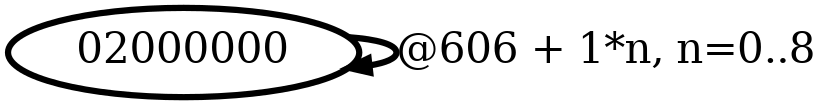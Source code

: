 digraph G {
        node [style=rounded, penwidth=3, fontsize=20, shape=oval];
        "02000000" -> "02000000" [label="@606 + 1*n, n=0..8", color=black,arrowsize=1,style=bold,penwidth=3,fontsize=20];
}

